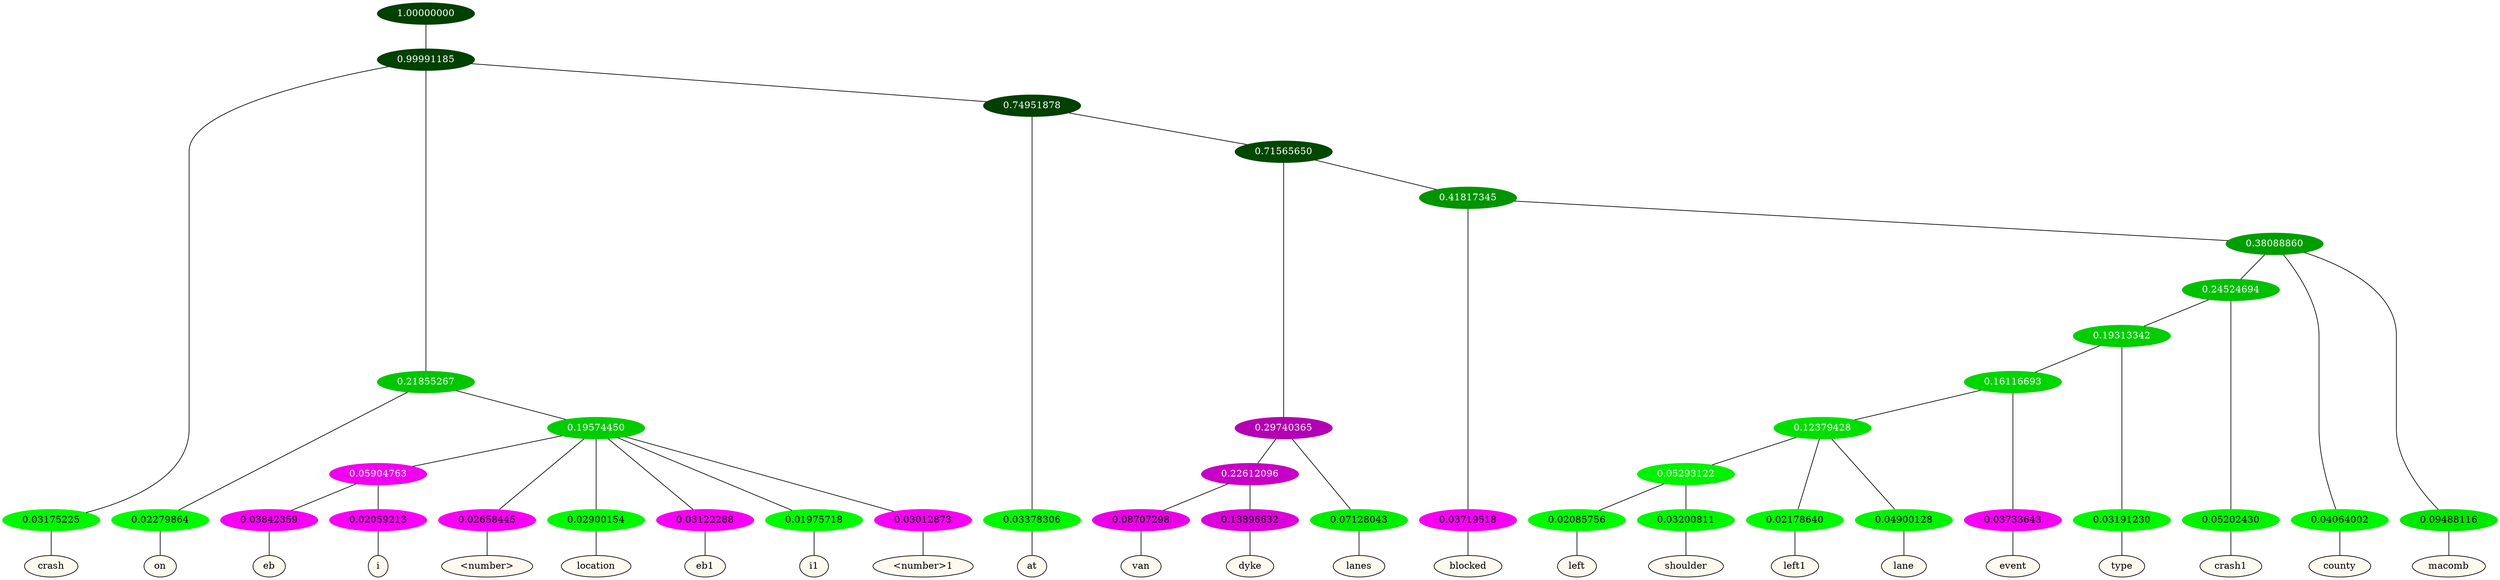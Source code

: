 graph {
	node [format=png height=0.15 nodesep=0.001 ordering=out overlap=prism overlap_scaling=0.01 ranksep=0.001 ratio=0.2 style=filled width=0.15]
	{
		rank=same
		a_w_2 [label=crash color=black fillcolor=floralwhite style="filled,solid"]
		a_w_5 [label=on color=black fillcolor=floralwhite style="filled,solid"]
		a_w_17 [label=eb color=black fillcolor=floralwhite style="filled,solid"]
		a_w_18 [label=i color=black fillcolor=floralwhite style="filled,solid"]
		a_w_10 [label="\<number\>" color=black fillcolor=floralwhite style="filled,solid"]
		a_w_11 [label=location color=black fillcolor=floralwhite style="filled,solid"]
		a_w_12 [label=eb1 color=black fillcolor=floralwhite style="filled,solid"]
		a_w_13 [label=i1 color=black fillcolor=floralwhite style="filled,solid"]
		a_w_14 [label="\<number\>1" color=black fillcolor=floralwhite style="filled,solid"]
		a_w_7 [label=at color=black fillcolor=floralwhite style="filled,solid"]
		a_w_23 [label=van color=black fillcolor=floralwhite style="filled,solid"]
		a_w_24 [label=dyke color=black fillcolor=floralwhite style="filled,solid"]
		a_w_20 [label=lanes color=black fillcolor=floralwhite style="filled,solid"]
		a_w_21 [label=blocked color=black fillcolor=floralwhite style="filled,solid"]
		a_w_37 [label=left color=black fillcolor=floralwhite style="filled,solid"]
		a_w_38 [label=shoulder color=black fillcolor=floralwhite style="filled,solid"]
		a_w_35 [label=left1 color=black fillcolor=floralwhite style="filled,solid"]
		a_w_36 [label=lane color=black fillcolor=floralwhite style="filled,solid"]
		a_w_33 [label=event color=black fillcolor=floralwhite style="filled,solid"]
		a_w_31 [label=type color=black fillcolor=floralwhite style="filled,solid"]
		a_w_29 [label=crash1 color=black fillcolor=floralwhite style="filled,solid"]
		a_w_26 [label=county color=black fillcolor=floralwhite style="filled,solid"]
		a_w_27 [label=macomb color=black fillcolor=floralwhite style="filled,solid"]
	}
	a_n_2 -- a_w_2
	a_n_5 -- a_w_5
	a_n_17 -- a_w_17
	a_n_18 -- a_w_18
	a_n_10 -- a_w_10
	a_n_11 -- a_w_11
	a_n_12 -- a_w_12
	a_n_13 -- a_w_13
	a_n_14 -- a_w_14
	a_n_7 -- a_w_7
	a_n_23 -- a_w_23
	a_n_24 -- a_w_24
	a_n_20 -- a_w_20
	a_n_21 -- a_w_21
	a_n_37 -- a_w_37
	a_n_38 -- a_w_38
	a_n_35 -- a_w_35
	a_n_36 -- a_w_36
	a_n_33 -- a_w_33
	a_n_31 -- a_w_31
	a_n_29 -- a_w_29
	a_n_26 -- a_w_26
	a_n_27 -- a_w_27
	{
		rank=same
		a_n_2 [label=0.03175225 color="0.334 1.000 0.968" fontcolor=black]
		a_n_5 [label=0.02279864 color="0.334 1.000 0.977" fontcolor=black]
		a_n_17 [label=0.03842359 color="0.835 1.000 0.962" fontcolor=black]
		a_n_18 [label=0.02059213 color="0.835 1.000 0.979" fontcolor=black]
		a_n_10 [label=0.02658445 color="0.835 1.000 0.973" fontcolor=black]
		a_n_11 [label=0.02900154 color="0.334 1.000 0.971" fontcolor=black]
		a_n_12 [label=0.03122288 color="0.835 1.000 0.969" fontcolor=black]
		a_n_13 [label=0.01975718 color="0.334 1.000 0.980" fontcolor=black]
		a_n_14 [label=0.03012873 color="0.835 1.000 0.970" fontcolor=black]
		a_n_7 [label=0.03378306 color="0.334 1.000 0.966" fontcolor=black]
		a_n_23 [label=0.08707298 color="0.835 1.000 0.913" fontcolor=black]
		a_n_24 [label=0.13896632 color="0.835 1.000 0.861" fontcolor=black]
		a_n_20 [label=0.07128043 color="0.334 1.000 0.929" fontcolor=black]
		a_n_21 [label=0.03719518 color="0.835 1.000 0.963" fontcolor=black]
		a_n_37 [label=0.02085756 color="0.334 1.000 0.979" fontcolor=black]
		a_n_38 [label=0.03200811 color="0.334 1.000 0.968" fontcolor=black]
		a_n_35 [label=0.02178640 color="0.334 1.000 0.978" fontcolor=black]
		a_n_36 [label=0.04900128 color="0.334 1.000 0.951" fontcolor=black]
		a_n_33 [label=0.03733643 color="0.835 1.000 0.963" fontcolor=black]
		a_n_31 [label=0.03191230 color="0.334 1.000 0.968" fontcolor=black]
		a_n_29 [label=0.05202430 color="0.334 1.000 0.948" fontcolor=black]
		a_n_26 [label=0.04064002 color="0.334 1.000 0.959" fontcolor=black]
		a_n_27 [label=0.09488116 color="0.334 1.000 0.905" fontcolor=black]
	}
	a_n_0 [label=1.00000000 color="0.334 1.000 0.250" fontcolor=grey99]
	a_n_1 [label=0.99991185 color="0.334 1.000 0.250" fontcolor=grey99]
	a_n_0 -- a_n_1
	a_n_1 -- a_n_2
	a_n_3 [label=0.21855267 color="0.334 1.000 0.781" fontcolor=grey99]
	a_n_1 -- a_n_3
	a_n_4 [label=0.74951878 color="0.334 1.000 0.250" fontcolor=grey99]
	a_n_1 -- a_n_4
	a_n_3 -- a_n_5
	a_n_6 [label=0.19574450 color="0.334 1.000 0.804" fontcolor=grey99]
	a_n_3 -- a_n_6
	a_n_4 -- a_n_7
	a_n_8 [label=0.71565650 color="0.334 1.000 0.284" fontcolor=grey99]
	a_n_4 -- a_n_8
	a_n_9 [label=0.05904763 color="0.835 1.000 0.941" fontcolor=grey99]
	a_n_6 -- a_n_9
	a_n_6 -- a_n_10
	a_n_6 -- a_n_11
	a_n_6 -- a_n_12
	a_n_6 -- a_n_13
	a_n_6 -- a_n_14
	a_n_15 [label=0.29740365 color="0.835 1.000 0.703" fontcolor=grey99]
	a_n_8 -- a_n_15
	a_n_16 [label=0.41817345 color="0.334 1.000 0.582" fontcolor=grey99]
	a_n_8 -- a_n_16
	a_n_9 -- a_n_17
	a_n_9 -- a_n_18
	a_n_19 [label=0.22612096 color="0.835 1.000 0.774" fontcolor=grey99]
	a_n_15 -- a_n_19
	a_n_15 -- a_n_20
	a_n_16 -- a_n_21
	a_n_22 [label=0.38088860 color="0.334 1.000 0.619" fontcolor=grey99]
	a_n_16 -- a_n_22
	a_n_19 -- a_n_23
	a_n_19 -- a_n_24
	a_n_25 [label=0.24524694 color="0.334 1.000 0.755" fontcolor=grey99]
	a_n_22 -- a_n_25
	a_n_22 -- a_n_26
	a_n_22 -- a_n_27
	a_n_28 [label=0.19313342 color="0.334 1.000 0.807" fontcolor=grey99]
	a_n_25 -- a_n_28
	a_n_25 -- a_n_29
	a_n_30 [label=0.16116693 color="0.334 1.000 0.839" fontcolor=grey99]
	a_n_28 -- a_n_30
	a_n_28 -- a_n_31
	a_n_32 [label=0.12379428 color="0.334 1.000 0.876" fontcolor=grey99]
	a_n_30 -- a_n_32
	a_n_30 -- a_n_33
	a_n_34 [label=0.05293122 color="0.334 1.000 0.947" fontcolor=grey99]
	a_n_32 -- a_n_34
	a_n_32 -- a_n_35
	a_n_32 -- a_n_36
	a_n_34 -- a_n_37
	a_n_34 -- a_n_38
}
